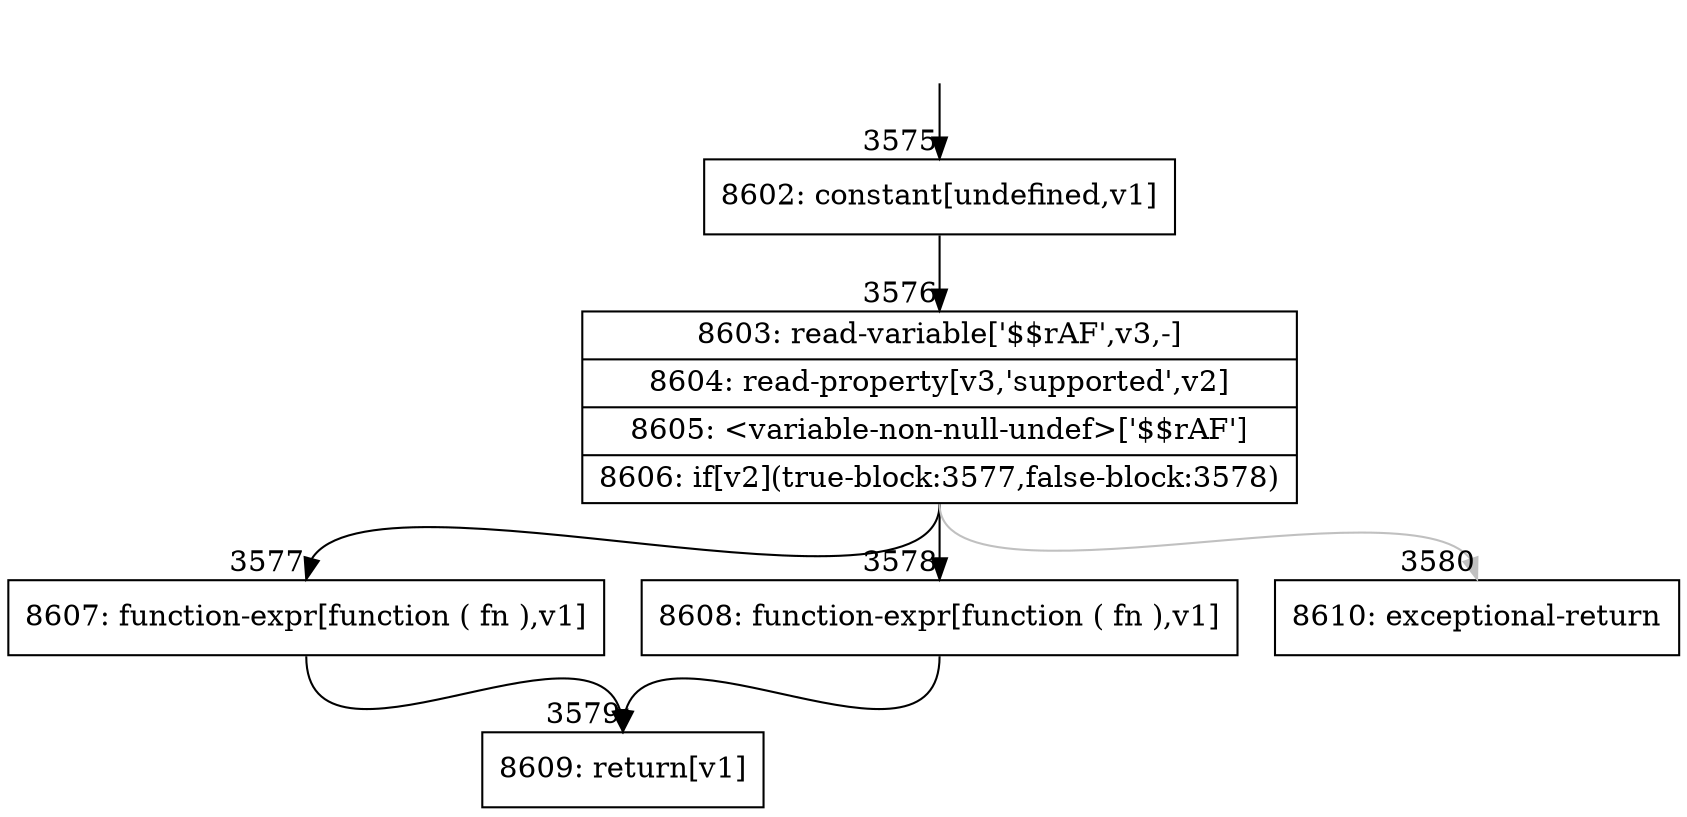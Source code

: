 digraph {
rankdir="TD"
BB_entry295[shape=none,label=""];
BB_entry295 -> BB3575 [tailport=s, headport=n, headlabel="    3575"]
BB3575 [shape=record label="{8602: constant[undefined,v1]}" ] 
BB3575 -> BB3576 [tailport=s, headport=n, headlabel="      3576"]
BB3576 [shape=record label="{8603: read-variable['$$rAF',v3,-]|8604: read-property[v3,'supported',v2]|8605: \<variable-non-null-undef\>['$$rAF']|8606: if[v2](true-block:3577,false-block:3578)}" ] 
BB3576 -> BB3577 [tailport=s, headport=n, headlabel="      3577"]
BB3576 -> BB3578 [tailport=s, headport=n, headlabel="      3578"]
BB3576 -> BB3580 [tailport=s, headport=n, color=gray, headlabel="      3580"]
BB3577 [shape=record label="{8607: function-expr[function ( fn ),v1]}" ] 
BB3577 -> BB3579 [tailport=s, headport=n, headlabel="      3579"]
BB3578 [shape=record label="{8608: function-expr[function ( fn ),v1]}" ] 
BB3578 -> BB3579 [tailport=s, headport=n]
BB3579 [shape=record label="{8609: return[v1]}" ] 
BB3580 [shape=record label="{8610: exceptional-return}" ] 
//#$~ 5344
}
